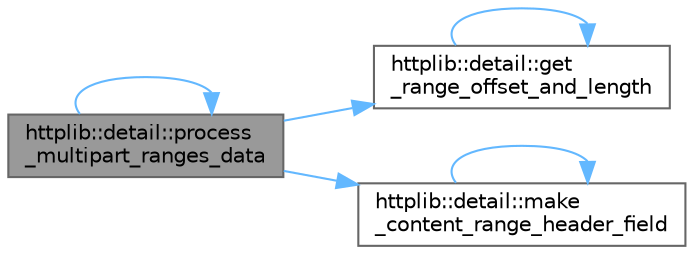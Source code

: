 digraph "httplib::detail::process_multipart_ranges_data"
{
 // LATEX_PDF_SIZE
  bgcolor="transparent";
  edge [fontname=Helvetica,fontsize=10,labelfontname=Helvetica,labelfontsize=10];
  node [fontname=Helvetica,fontsize=10,shape=box,height=0.2,width=0.4];
  rankdir="LR";
  Node1 [id="Node000001",label="httplib::detail::process\l_multipart_ranges_data",height=0.2,width=0.4,color="gray40", fillcolor="grey60", style="filled", fontcolor="black",tooltip=" "];
  Node1 -> Node2 [id="edge1_Node000001_Node000002",color="steelblue1",style="solid",tooltip=" "];
  Node2 [id="Node000002",label="httplib::detail::get\l_range_offset_and_length",height=0.2,width=0.4,color="grey40", fillcolor="white", style="filled",URL="$namespacehttplib_1_1detail.html#a2d4a39719cfb2efb172a2c89e154c220",tooltip=" "];
  Node2 -> Node2 [id="edge2_Node000002_Node000002",color="steelblue1",style="solid",tooltip=" "];
  Node1 -> Node3 [id="edge3_Node000001_Node000003",color="steelblue1",style="solid",tooltip=" "];
  Node3 [id="Node000003",label="httplib::detail::make\l_content_range_header_field",height=0.2,width=0.4,color="grey40", fillcolor="white", style="filled",URL="$namespacehttplib_1_1detail.html#abe8b95159ae97fefd882a9990ff9291d",tooltip=" "];
  Node3 -> Node3 [id="edge4_Node000003_Node000003",color="steelblue1",style="solid",tooltip=" "];
  Node1 -> Node1 [id="edge5_Node000001_Node000001",color="steelblue1",style="solid",tooltip=" "];
}
